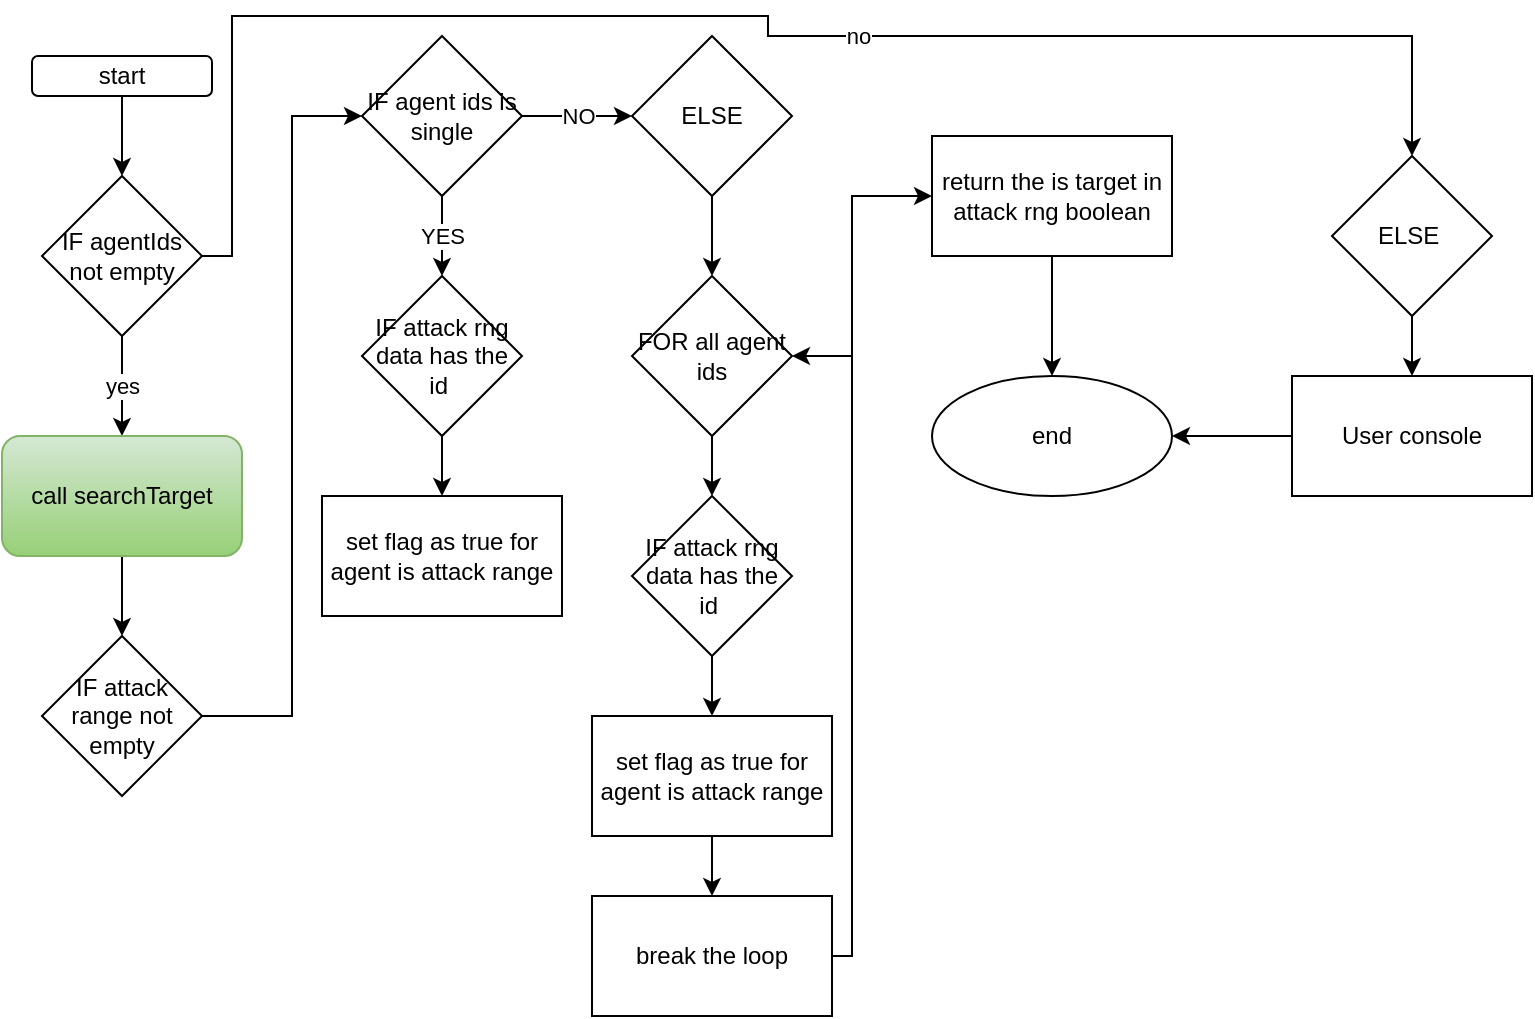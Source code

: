 <mxfile version="18.0.1" type="github">
  <diagram id="H3dMEFNXAFuzEXS722dg" name="Page-1">
    <mxGraphModel dx="1038" dy="579" grid="1" gridSize="10" guides="1" tooltips="1" connect="1" arrows="1" fold="1" page="1" pageScale="1" pageWidth="850" pageHeight="1100" math="0" shadow="0">
      <root>
        <mxCell id="0" />
        <mxCell id="1" parent="0" />
        <mxCell id="1wdeylZXjHGmHeycg6OC-3" value="" style="edgeStyle=orthogonalEdgeStyle;rounded=0;orthogonalLoop=1;jettySize=auto;html=1;" edge="1" parent="1" source="1wdeylZXjHGmHeycg6OC-1" target="1wdeylZXjHGmHeycg6OC-2">
          <mxGeometry relative="1" as="geometry" />
        </mxCell>
        <mxCell id="1wdeylZXjHGmHeycg6OC-1" value="start" style="rounded=1;whiteSpace=wrap;html=1;" vertex="1" parent="1">
          <mxGeometry x="40" y="40" width="90" height="20" as="geometry" />
        </mxCell>
        <mxCell id="1wdeylZXjHGmHeycg6OC-5" value="yes" style="edgeStyle=orthogonalEdgeStyle;rounded=0;orthogonalLoop=1;jettySize=auto;html=1;" edge="1" parent="1" source="1wdeylZXjHGmHeycg6OC-2" target="1wdeylZXjHGmHeycg6OC-4">
          <mxGeometry relative="1" as="geometry" />
        </mxCell>
        <mxCell id="1wdeylZXjHGmHeycg6OC-30" value="" style="edgeStyle=orthogonalEdgeStyle;rounded=0;orthogonalLoop=1;jettySize=auto;html=1;" edge="1" parent="1" source="1wdeylZXjHGmHeycg6OC-2" target="1wdeylZXjHGmHeycg6OC-29">
          <mxGeometry relative="1" as="geometry">
            <Array as="points">
              <mxPoint x="140" y="140" />
              <mxPoint x="140" y="20" />
              <mxPoint x="408" y="20" />
              <mxPoint x="408" y="30" />
              <mxPoint x="730" y="30" />
            </Array>
          </mxGeometry>
        </mxCell>
        <mxCell id="1wdeylZXjHGmHeycg6OC-32" value="no" style="edgeLabel;html=1;align=center;verticalAlign=middle;resizable=0;points=[];" vertex="1" connectable="0" parent="1wdeylZXjHGmHeycg6OC-30">
          <mxGeometry x="0.152" relative="1" as="geometry">
            <mxPoint as="offset" />
          </mxGeometry>
        </mxCell>
        <mxCell id="1wdeylZXjHGmHeycg6OC-2" value="IF agentIds not empty" style="rhombus;whiteSpace=wrap;html=1;" vertex="1" parent="1">
          <mxGeometry x="45" y="100" width="80" height="80" as="geometry" />
        </mxCell>
        <mxCell id="1wdeylZXjHGmHeycg6OC-7" value="" style="edgeStyle=orthogonalEdgeStyle;rounded=0;orthogonalLoop=1;jettySize=auto;html=1;" edge="1" parent="1" source="1wdeylZXjHGmHeycg6OC-4" target="1wdeylZXjHGmHeycg6OC-6">
          <mxGeometry relative="1" as="geometry" />
        </mxCell>
        <mxCell id="1wdeylZXjHGmHeycg6OC-4" value="call&amp;nbsp;searchTarget" style="rounded=1;whiteSpace=wrap;html=1;fillColor=#d5e8d4;gradientColor=#97d077;strokeColor=#82b366;" vertex="1" parent="1">
          <mxGeometry x="25" y="230" width="120" height="60" as="geometry" />
        </mxCell>
        <mxCell id="1wdeylZXjHGmHeycg6OC-9" value="" style="edgeStyle=orthogonalEdgeStyle;rounded=0;orthogonalLoop=1;jettySize=auto;html=1;" edge="1" parent="1" source="1wdeylZXjHGmHeycg6OC-6" target="1wdeylZXjHGmHeycg6OC-8">
          <mxGeometry relative="1" as="geometry">
            <Array as="points">
              <mxPoint x="170" y="370" />
              <mxPoint x="170" y="70" />
            </Array>
          </mxGeometry>
        </mxCell>
        <mxCell id="1wdeylZXjHGmHeycg6OC-6" value="IF attack range not empty" style="rhombus;whiteSpace=wrap;html=1;" vertex="1" parent="1">
          <mxGeometry x="45" y="330" width="80" height="80" as="geometry" />
        </mxCell>
        <mxCell id="1wdeylZXjHGmHeycg6OC-11" value="YES" style="edgeStyle=orthogonalEdgeStyle;rounded=0;orthogonalLoop=1;jettySize=auto;html=1;" edge="1" parent="1" source="1wdeylZXjHGmHeycg6OC-8" target="1wdeylZXjHGmHeycg6OC-10">
          <mxGeometry relative="1" as="geometry" />
        </mxCell>
        <mxCell id="1wdeylZXjHGmHeycg6OC-15" value="NO" style="edgeStyle=orthogonalEdgeStyle;rounded=0;orthogonalLoop=1;jettySize=auto;html=1;" edge="1" parent="1" source="1wdeylZXjHGmHeycg6OC-8" target="1wdeylZXjHGmHeycg6OC-14">
          <mxGeometry relative="1" as="geometry" />
        </mxCell>
        <mxCell id="1wdeylZXjHGmHeycg6OC-8" value="IF agent ids is single" style="rhombus;whiteSpace=wrap;html=1;" vertex="1" parent="1">
          <mxGeometry x="205" y="30" width="80" height="80" as="geometry" />
        </mxCell>
        <mxCell id="1wdeylZXjHGmHeycg6OC-13" value="" style="edgeStyle=orthogonalEdgeStyle;rounded=0;orthogonalLoop=1;jettySize=auto;html=1;" edge="1" parent="1" source="1wdeylZXjHGmHeycg6OC-10" target="1wdeylZXjHGmHeycg6OC-12">
          <mxGeometry relative="1" as="geometry" />
        </mxCell>
        <mxCell id="1wdeylZXjHGmHeycg6OC-10" value="IF attack rng data has the id&amp;nbsp;" style="rhombus;whiteSpace=wrap;html=1;" vertex="1" parent="1">
          <mxGeometry x="205" y="150" width="80" height="80" as="geometry" />
        </mxCell>
        <mxCell id="1wdeylZXjHGmHeycg6OC-12" value="set flag as true for agent is attack range" style="whiteSpace=wrap;html=1;" vertex="1" parent="1">
          <mxGeometry x="185" y="260" width="120" height="60" as="geometry" />
        </mxCell>
        <mxCell id="1wdeylZXjHGmHeycg6OC-17" value="" style="edgeStyle=orthogonalEdgeStyle;rounded=0;orthogonalLoop=1;jettySize=auto;html=1;" edge="1" parent="1" source="1wdeylZXjHGmHeycg6OC-14" target="1wdeylZXjHGmHeycg6OC-16">
          <mxGeometry relative="1" as="geometry" />
        </mxCell>
        <mxCell id="1wdeylZXjHGmHeycg6OC-14" value="ELSE" style="rhombus;whiteSpace=wrap;html=1;" vertex="1" parent="1">
          <mxGeometry x="340" y="30" width="80" height="80" as="geometry" />
        </mxCell>
        <mxCell id="1wdeylZXjHGmHeycg6OC-19" value="" style="edgeStyle=orthogonalEdgeStyle;rounded=0;orthogonalLoop=1;jettySize=auto;html=1;" edge="1" parent="1" source="1wdeylZXjHGmHeycg6OC-16" target="1wdeylZXjHGmHeycg6OC-18">
          <mxGeometry relative="1" as="geometry" />
        </mxCell>
        <mxCell id="1wdeylZXjHGmHeycg6OC-16" value="FOR all agent ids" style="rhombus;whiteSpace=wrap;html=1;" vertex="1" parent="1">
          <mxGeometry x="340" y="150" width="80" height="80" as="geometry" />
        </mxCell>
        <mxCell id="1wdeylZXjHGmHeycg6OC-21" value="" style="edgeStyle=orthogonalEdgeStyle;rounded=0;orthogonalLoop=1;jettySize=auto;html=1;" edge="1" parent="1" source="1wdeylZXjHGmHeycg6OC-18" target="1wdeylZXjHGmHeycg6OC-20">
          <mxGeometry relative="1" as="geometry" />
        </mxCell>
        <mxCell id="1wdeylZXjHGmHeycg6OC-18" value="IF attack rng data has the id&amp;nbsp;" style="rhombus;whiteSpace=wrap;html=1;" vertex="1" parent="1">
          <mxGeometry x="340" y="260" width="80" height="80" as="geometry" />
        </mxCell>
        <mxCell id="1wdeylZXjHGmHeycg6OC-23" value="" style="edgeStyle=orthogonalEdgeStyle;rounded=0;orthogonalLoop=1;jettySize=auto;html=1;" edge="1" parent="1" source="1wdeylZXjHGmHeycg6OC-20" target="1wdeylZXjHGmHeycg6OC-22">
          <mxGeometry relative="1" as="geometry" />
        </mxCell>
        <mxCell id="1wdeylZXjHGmHeycg6OC-20" value="set flag as true for agent is attack range" style="whiteSpace=wrap;html=1;" vertex="1" parent="1">
          <mxGeometry x="320" y="370" width="120" height="60" as="geometry" />
        </mxCell>
        <mxCell id="1wdeylZXjHGmHeycg6OC-25" value="" style="edgeStyle=orthogonalEdgeStyle;rounded=0;orthogonalLoop=1;jettySize=auto;html=1;" edge="1" parent="1" source="1wdeylZXjHGmHeycg6OC-22" target="1wdeylZXjHGmHeycg6OC-24">
          <mxGeometry relative="1" as="geometry">
            <Array as="points">
              <mxPoint x="450" y="490" />
              <mxPoint x="450" y="110" />
            </Array>
          </mxGeometry>
        </mxCell>
        <mxCell id="1wdeylZXjHGmHeycg6OC-26" style="edgeStyle=orthogonalEdgeStyle;rounded=0;orthogonalLoop=1;jettySize=auto;html=1;entryX=1;entryY=0.5;entryDx=0;entryDy=0;" edge="1" parent="1" source="1wdeylZXjHGmHeycg6OC-22" target="1wdeylZXjHGmHeycg6OC-16">
          <mxGeometry relative="1" as="geometry">
            <Array as="points">
              <mxPoint x="450" y="490" />
              <mxPoint x="450" y="190" />
            </Array>
          </mxGeometry>
        </mxCell>
        <mxCell id="1wdeylZXjHGmHeycg6OC-22" value="break the loop" style="whiteSpace=wrap;html=1;" vertex="1" parent="1">
          <mxGeometry x="320" y="460" width="120" height="60" as="geometry" />
        </mxCell>
        <mxCell id="1wdeylZXjHGmHeycg6OC-28" value="" style="edgeStyle=orthogonalEdgeStyle;rounded=0;orthogonalLoop=1;jettySize=auto;html=1;" edge="1" parent="1" source="1wdeylZXjHGmHeycg6OC-24" target="1wdeylZXjHGmHeycg6OC-27">
          <mxGeometry relative="1" as="geometry" />
        </mxCell>
        <mxCell id="1wdeylZXjHGmHeycg6OC-24" value="return the is target in attack rng boolean" style="whiteSpace=wrap;html=1;" vertex="1" parent="1">
          <mxGeometry x="490" y="80" width="120" height="60" as="geometry" />
        </mxCell>
        <mxCell id="1wdeylZXjHGmHeycg6OC-27" value="end" style="ellipse;whiteSpace=wrap;html=1;" vertex="1" parent="1">
          <mxGeometry x="490" y="200" width="120" height="60" as="geometry" />
        </mxCell>
        <mxCell id="1wdeylZXjHGmHeycg6OC-34" value="" style="edgeStyle=orthogonalEdgeStyle;rounded=0;orthogonalLoop=1;jettySize=auto;html=1;" edge="1" parent="1" source="1wdeylZXjHGmHeycg6OC-29" target="1wdeylZXjHGmHeycg6OC-33">
          <mxGeometry relative="1" as="geometry" />
        </mxCell>
        <mxCell id="1wdeylZXjHGmHeycg6OC-29" value="ELSE&amp;nbsp;" style="rhombus;whiteSpace=wrap;html=1;" vertex="1" parent="1">
          <mxGeometry x="690" y="90" width="80" height="80" as="geometry" />
        </mxCell>
        <mxCell id="1wdeylZXjHGmHeycg6OC-35" value="" style="edgeStyle=orthogonalEdgeStyle;rounded=0;orthogonalLoop=1;jettySize=auto;html=1;" edge="1" parent="1" source="1wdeylZXjHGmHeycg6OC-33" target="1wdeylZXjHGmHeycg6OC-27">
          <mxGeometry relative="1" as="geometry" />
        </mxCell>
        <mxCell id="1wdeylZXjHGmHeycg6OC-33" value="User console" style="whiteSpace=wrap;html=1;" vertex="1" parent="1">
          <mxGeometry x="670" y="200" width="120" height="60" as="geometry" />
        </mxCell>
      </root>
    </mxGraphModel>
  </diagram>
</mxfile>
